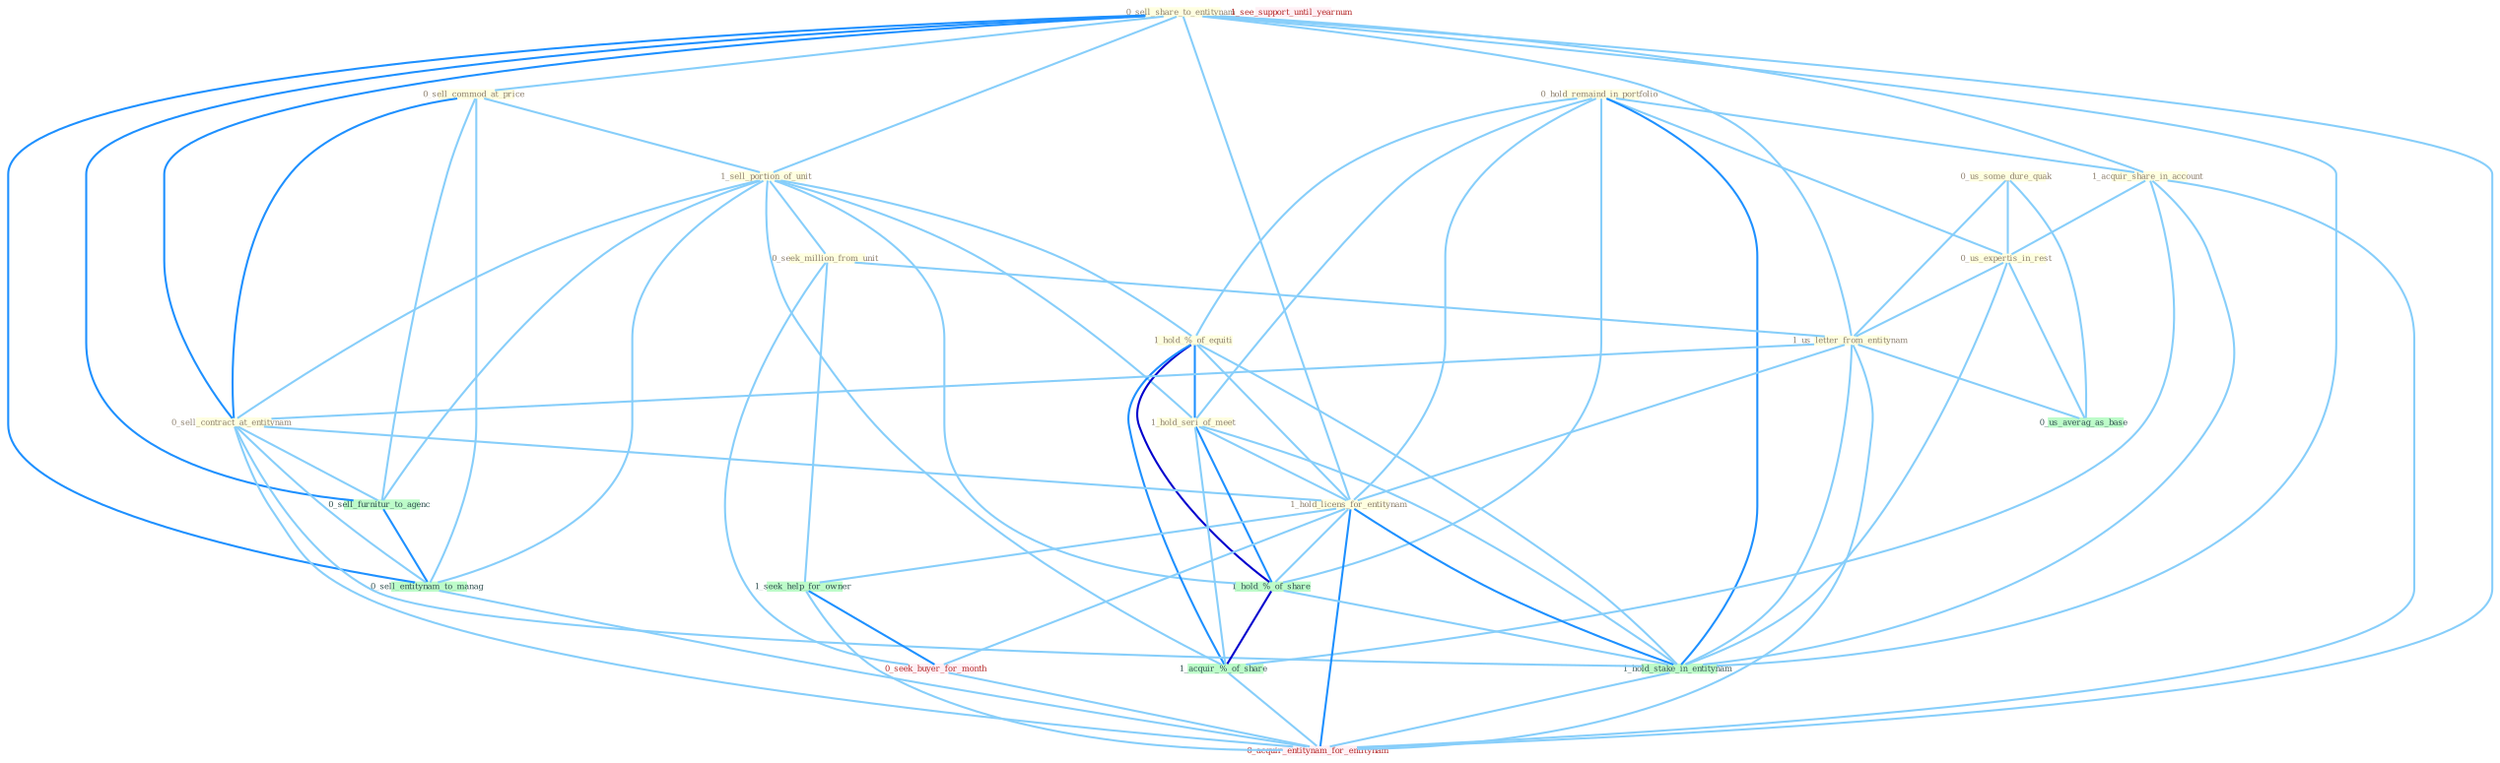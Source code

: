 Graph G{ 
    node
    [shape=polygon,style=filled,width=.5,height=.06,color="#BDFCC9",fixedsize=true,fontsize=4,
    fontcolor="#2f4f4f"];
    {node
    [color="#ffffe0", fontcolor="#8b7d6b"] "0_sell_share_to_entitynam " "0_us_some_dure_quak " "0_sell_commod_at_price " "0_hold_remaind_in_portfolio " "1_sell_portion_of_unit " "1_acquir_share_in_account " "0_us_expertis_in_rest " "1_hold_%_of_equiti " "0_seek_million_from_unit " "1_us_letter_from_entitynam " "0_sell_contract_at_entitynam " "1_hold_seri_of_meet " "1_hold_licens_for_entitynam "}
{node [color="#fff0f5", fontcolor="#b22222"] "0_seek_buyer_for_month " "1_see_support_until_yearnum " "0_acquir_entitynam_for_entitynam "}
edge [color="#B0E2FF"];

	"0_sell_share_to_entitynam " -- "0_sell_commod_at_price " [w="1", color="#87cefa" ];
	"0_sell_share_to_entitynam " -- "1_sell_portion_of_unit " [w="1", color="#87cefa" ];
	"0_sell_share_to_entitynam " -- "1_acquir_share_in_account " [w="1", color="#87cefa" ];
	"0_sell_share_to_entitynam " -- "1_us_letter_from_entitynam " [w="1", color="#87cefa" ];
	"0_sell_share_to_entitynam " -- "0_sell_contract_at_entitynam " [w="2", color="#1e90ff" , len=0.8];
	"0_sell_share_to_entitynam " -- "1_hold_licens_for_entitynam " [w="1", color="#87cefa" ];
	"0_sell_share_to_entitynam " -- "1_hold_stake_in_entitynam " [w="1", color="#87cefa" ];
	"0_sell_share_to_entitynam " -- "0_sell_furnitur_to_agenc " [w="2", color="#1e90ff" , len=0.8];
	"0_sell_share_to_entitynam " -- "0_sell_entitynam_to_manag " [w="2", color="#1e90ff" , len=0.8];
	"0_sell_share_to_entitynam " -- "0_acquir_entitynam_for_entitynam " [w="1", color="#87cefa" ];
	"0_us_some_dure_quak " -- "0_us_expertis_in_rest " [w="1", color="#87cefa" ];
	"0_us_some_dure_quak " -- "1_us_letter_from_entitynam " [w="1", color="#87cefa" ];
	"0_us_some_dure_quak " -- "0_us_averag_as_base " [w="1", color="#87cefa" ];
	"0_sell_commod_at_price " -- "1_sell_portion_of_unit " [w="1", color="#87cefa" ];
	"0_sell_commod_at_price " -- "0_sell_contract_at_entitynam " [w="2", color="#1e90ff" , len=0.8];
	"0_sell_commod_at_price " -- "0_sell_furnitur_to_agenc " [w="1", color="#87cefa" ];
	"0_sell_commod_at_price " -- "0_sell_entitynam_to_manag " [w="1", color="#87cefa" ];
	"0_hold_remaind_in_portfolio " -- "1_acquir_share_in_account " [w="1", color="#87cefa" ];
	"0_hold_remaind_in_portfolio " -- "0_us_expertis_in_rest " [w="1", color="#87cefa" ];
	"0_hold_remaind_in_portfolio " -- "1_hold_%_of_equiti " [w="1", color="#87cefa" ];
	"0_hold_remaind_in_portfolio " -- "1_hold_seri_of_meet " [w="1", color="#87cefa" ];
	"0_hold_remaind_in_portfolio " -- "1_hold_licens_for_entitynam " [w="1", color="#87cefa" ];
	"0_hold_remaind_in_portfolio " -- "1_hold_%_of_share " [w="1", color="#87cefa" ];
	"0_hold_remaind_in_portfolio " -- "1_hold_stake_in_entitynam " [w="2", color="#1e90ff" , len=0.8];
	"1_sell_portion_of_unit " -- "1_hold_%_of_equiti " [w="1", color="#87cefa" ];
	"1_sell_portion_of_unit " -- "0_seek_million_from_unit " [w="1", color="#87cefa" ];
	"1_sell_portion_of_unit " -- "0_sell_contract_at_entitynam " [w="1", color="#87cefa" ];
	"1_sell_portion_of_unit " -- "1_hold_seri_of_meet " [w="1", color="#87cefa" ];
	"1_sell_portion_of_unit " -- "1_hold_%_of_share " [w="1", color="#87cefa" ];
	"1_sell_portion_of_unit " -- "1_acquir_%_of_share " [w="1", color="#87cefa" ];
	"1_sell_portion_of_unit " -- "0_sell_furnitur_to_agenc " [w="1", color="#87cefa" ];
	"1_sell_portion_of_unit " -- "0_sell_entitynam_to_manag " [w="1", color="#87cefa" ];
	"1_acquir_share_in_account " -- "0_us_expertis_in_rest " [w="1", color="#87cefa" ];
	"1_acquir_share_in_account " -- "1_hold_stake_in_entitynam " [w="1", color="#87cefa" ];
	"1_acquir_share_in_account " -- "1_acquir_%_of_share " [w="1", color="#87cefa" ];
	"1_acquir_share_in_account " -- "0_acquir_entitynam_for_entitynam " [w="1", color="#87cefa" ];
	"0_us_expertis_in_rest " -- "1_us_letter_from_entitynam " [w="1", color="#87cefa" ];
	"0_us_expertis_in_rest " -- "1_hold_stake_in_entitynam " [w="1", color="#87cefa" ];
	"0_us_expertis_in_rest " -- "0_us_averag_as_base " [w="1", color="#87cefa" ];
	"1_hold_%_of_equiti " -- "1_hold_seri_of_meet " [w="2", color="#1e90ff" , len=0.8];
	"1_hold_%_of_equiti " -- "1_hold_licens_for_entitynam " [w="1", color="#87cefa" ];
	"1_hold_%_of_equiti " -- "1_hold_%_of_share " [w="3", color="#0000cd" , len=0.6];
	"1_hold_%_of_equiti " -- "1_hold_stake_in_entitynam " [w="1", color="#87cefa" ];
	"1_hold_%_of_equiti " -- "1_acquir_%_of_share " [w="2", color="#1e90ff" , len=0.8];
	"0_seek_million_from_unit " -- "1_us_letter_from_entitynam " [w="1", color="#87cefa" ];
	"0_seek_million_from_unit " -- "1_seek_help_for_owner " [w="1", color="#87cefa" ];
	"0_seek_million_from_unit " -- "0_seek_buyer_for_month " [w="1", color="#87cefa" ];
	"1_us_letter_from_entitynam " -- "0_sell_contract_at_entitynam " [w="1", color="#87cefa" ];
	"1_us_letter_from_entitynam " -- "1_hold_licens_for_entitynam " [w="1", color="#87cefa" ];
	"1_us_letter_from_entitynam " -- "1_hold_stake_in_entitynam " [w="1", color="#87cefa" ];
	"1_us_letter_from_entitynam " -- "0_us_averag_as_base " [w="1", color="#87cefa" ];
	"1_us_letter_from_entitynam " -- "0_acquir_entitynam_for_entitynam " [w="1", color="#87cefa" ];
	"0_sell_contract_at_entitynam " -- "1_hold_licens_for_entitynam " [w="1", color="#87cefa" ];
	"0_sell_contract_at_entitynam " -- "1_hold_stake_in_entitynam " [w="1", color="#87cefa" ];
	"0_sell_contract_at_entitynam " -- "0_sell_furnitur_to_agenc " [w="1", color="#87cefa" ];
	"0_sell_contract_at_entitynam " -- "0_sell_entitynam_to_manag " [w="1", color="#87cefa" ];
	"0_sell_contract_at_entitynam " -- "0_acquir_entitynam_for_entitynam " [w="1", color="#87cefa" ];
	"1_hold_seri_of_meet " -- "1_hold_licens_for_entitynam " [w="1", color="#87cefa" ];
	"1_hold_seri_of_meet " -- "1_hold_%_of_share " [w="2", color="#1e90ff" , len=0.8];
	"1_hold_seri_of_meet " -- "1_hold_stake_in_entitynam " [w="1", color="#87cefa" ];
	"1_hold_seri_of_meet " -- "1_acquir_%_of_share " [w="1", color="#87cefa" ];
	"1_hold_licens_for_entitynam " -- "1_hold_%_of_share " [w="1", color="#87cefa" ];
	"1_hold_licens_for_entitynam " -- "1_hold_stake_in_entitynam " [w="2", color="#1e90ff" , len=0.8];
	"1_hold_licens_for_entitynam " -- "1_seek_help_for_owner " [w="1", color="#87cefa" ];
	"1_hold_licens_for_entitynam " -- "0_seek_buyer_for_month " [w="1", color="#87cefa" ];
	"1_hold_licens_for_entitynam " -- "0_acquir_entitynam_for_entitynam " [w="2", color="#1e90ff" , len=0.8];
	"1_hold_%_of_share " -- "1_hold_stake_in_entitynam " [w="1", color="#87cefa" ];
	"1_hold_%_of_share " -- "1_acquir_%_of_share " [w="3", color="#0000cd" , len=0.6];
	"1_hold_stake_in_entitynam " -- "0_acquir_entitynam_for_entitynam " [w="1", color="#87cefa" ];
	"1_seek_help_for_owner " -- "0_seek_buyer_for_month " [w="2", color="#1e90ff" , len=0.8];
	"1_seek_help_for_owner " -- "0_acquir_entitynam_for_entitynam " [w="1", color="#87cefa" ];
	"0_seek_buyer_for_month " -- "0_acquir_entitynam_for_entitynam " [w="1", color="#87cefa" ];
	"1_acquir_%_of_share " -- "0_acquir_entitynam_for_entitynam " [w="1", color="#87cefa" ];
	"0_sell_furnitur_to_agenc " -- "0_sell_entitynam_to_manag " [w="2", color="#1e90ff" , len=0.8];
	"0_sell_entitynam_to_manag " -- "0_acquir_entitynam_for_entitynam " [w="1", color="#87cefa" ];
}